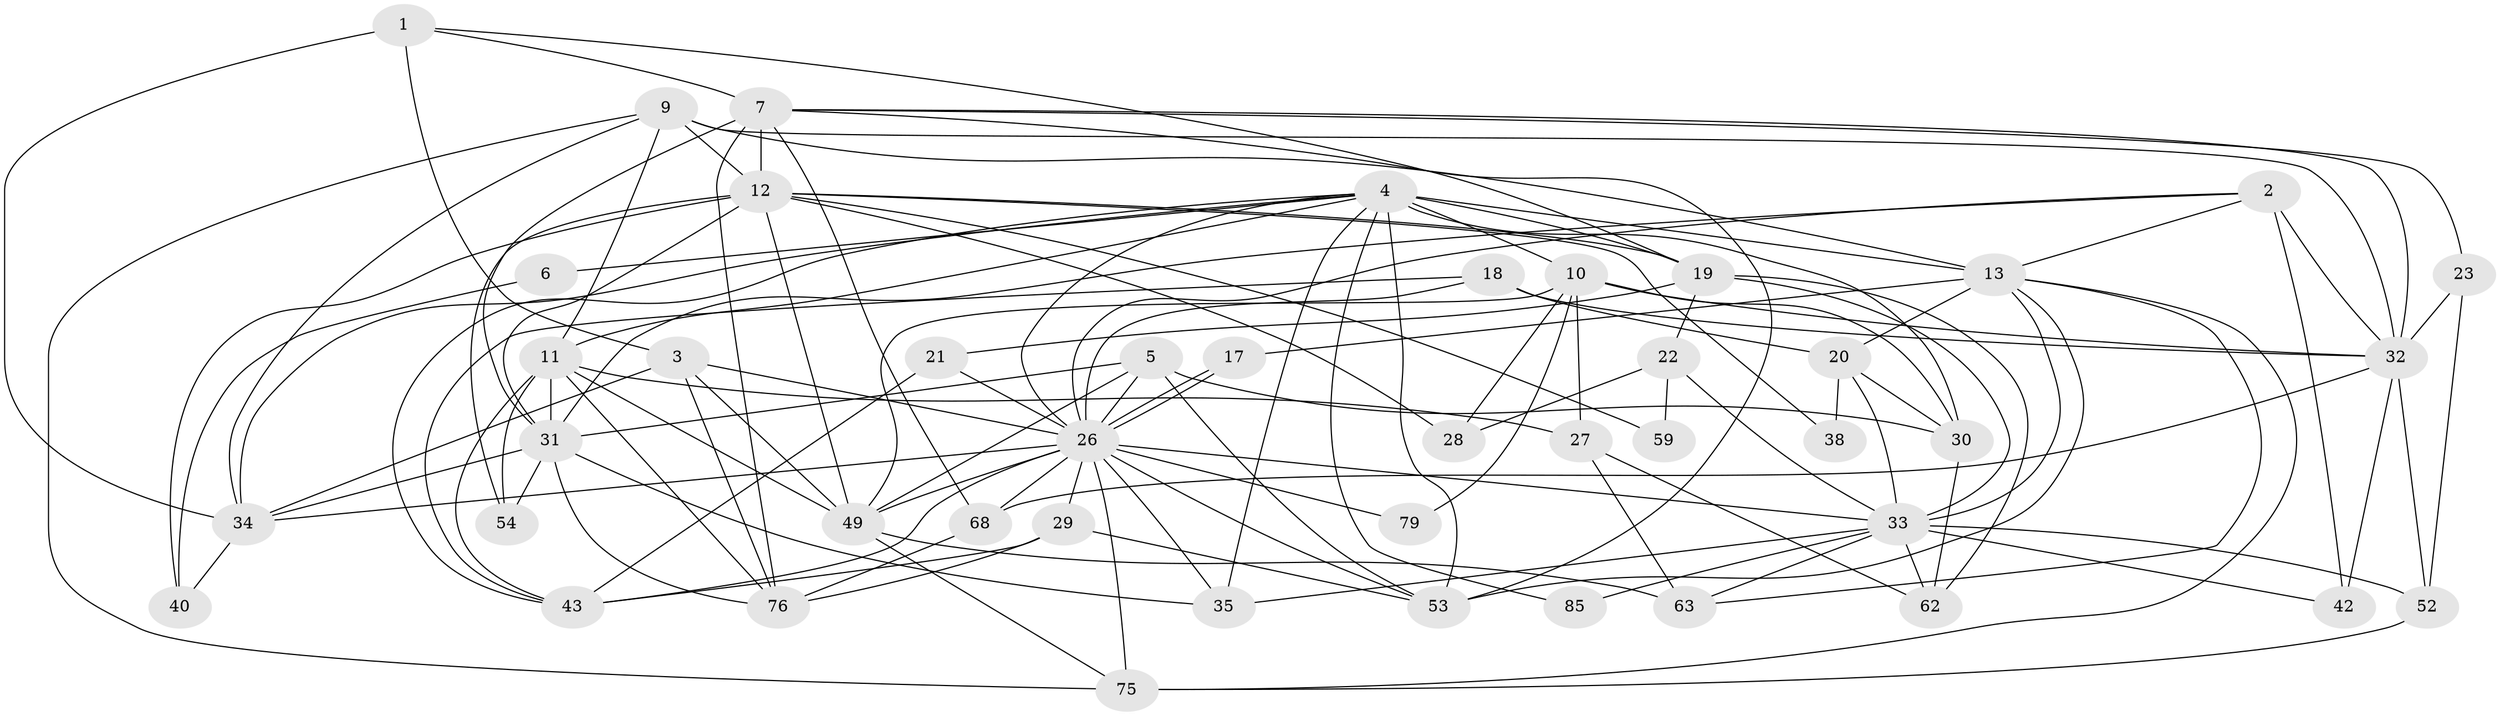 // original degree distribution, {4: 0.3111111111111111, 3: 0.2, 5: 0.17777777777777778, 2: 0.16666666666666666, 7: 0.044444444444444446, 8: 0.011111111111111112, 6: 0.08888888888888889}
// Generated by graph-tools (version 1.1) at 2025/14/03/09/25 04:14:59]
// undirected, 45 vertices, 124 edges
graph export_dot {
graph [start="1"]
  node [color=gray90,style=filled];
  1 [super="+36"];
  2 [super="+24"];
  3 [super="+72"];
  4 [super="+87+66+14"];
  5;
  6;
  7 [super="+46+8"];
  9 [super="+57"];
  10 [super="+86+15"];
  11 [super="+65"];
  12 [super="+89+45"];
  13 [super="+16+80+71+70"];
  17;
  18;
  19 [super="+67+83"];
  20 [super="+48"];
  21;
  22 [super="+25"];
  23;
  26 [super="+73+39+56"];
  27;
  28 [super="+44"];
  29;
  30 [super="+82"];
  31 [super="+64"];
  32 [super="+78+61"];
  33 [super="+47+41"];
  34 [super="+88"];
  35;
  38;
  40;
  42;
  43 [super="+51"];
  49 [super="+50+55"];
  52;
  53;
  54;
  59;
  62 [super="+90+69"];
  63;
  68;
  75 [super="+77"];
  76;
  79;
  85;
  1 -- 3;
  1 -- 19;
  1 -- 34;
  1 -- 7;
  2 -- 42;
  2 -- 32 [weight=3];
  2 -- 26;
  2 -- 13;
  2 -- 31;
  3 -- 76;
  3 -- 49;
  3 -- 26;
  3 -- 34;
  4 -- 35;
  4 -- 85;
  4 -- 53;
  4 -- 13;
  4 -- 26;
  4 -- 6;
  4 -- 10 [weight=3];
  4 -- 11;
  4 -- 34;
  4 -- 19;
  4 -- 43;
  4 -- 30;
  5 -- 53;
  5 -- 30;
  5 -- 49;
  5 -- 31;
  5 -- 26;
  6 -- 40;
  7 -- 76;
  7 -- 31 [weight=2];
  7 -- 32;
  7 -- 68;
  7 -- 53;
  7 -- 23;
  7 -- 12 [weight=2];
  9 -- 32;
  9 -- 75;
  9 -- 11;
  9 -- 13;
  9 -- 34;
  9 -- 12;
  10 -- 30;
  10 -- 32;
  10 -- 49;
  10 -- 27;
  10 -- 28;
  10 -- 79;
  11 -- 49;
  11 -- 54;
  11 -- 27;
  11 -- 43;
  11 -- 76;
  11 -- 31;
  12 -- 40;
  12 -- 59;
  12 -- 19;
  12 -- 54;
  12 -- 31;
  12 -- 49;
  12 -- 38;
  12 -- 28;
  13 -- 53;
  13 -- 63;
  13 -- 33;
  13 -- 75;
  13 -- 20 [weight=2];
  13 -- 17;
  17 -- 26;
  17 -- 26;
  18 -- 20;
  18 -- 32;
  18 -- 43;
  18 -- 26 [weight=2];
  19 -- 62;
  19 -- 21;
  19 -- 33;
  19 -- 22;
  20 -- 33;
  20 -- 38;
  20 -- 30;
  21 -- 43;
  21 -- 26;
  22 -- 59 [weight=2];
  22 -- 33;
  22 -- 28;
  23 -- 32;
  23 -- 52;
  26 -- 29;
  26 -- 79;
  26 -- 75;
  26 -- 35;
  26 -- 49;
  26 -- 68;
  26 -- 33;
  26 -- 34;
  26 -- 43;
  26 -- 53;
  27 -- 63;
  27 -- 62;
  29 -- 76;
  29 -- 53;
  29 -- 43;
  30 -- 62;
  31 -- 34;
  31 -- 35;
  31 -- 76;
  31 -- 54;
  32 -- 42;
  32 -- 52;
  32 -- 68;
  33 -- 52;
  33 -- 85;
  33 -- 42;
  33 -- 62;
  33 -- 63;
  33 -- 35;
  34 -- 40;
  49 -- 63;
  49 -- 75;
  52 -- 75;
  68 -- 76;
}
